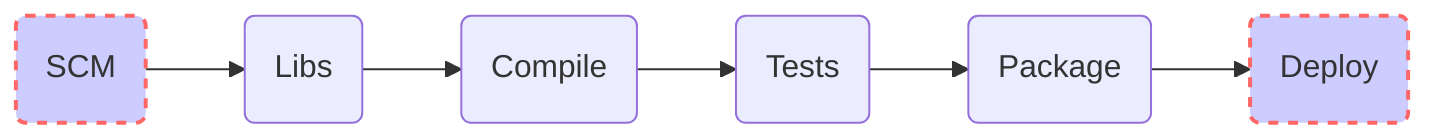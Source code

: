 graph LR
A(SCM) --> B(Libs)
B --> C(Compile)
C --> D(Tests)
D --> E(Package)
E --> F(Deploy)
style A fill:#ccf,stroke:#f66,stroke-width:2px,stroke-dasharray: 5, 5
style F fill:#ccf,stroke:#f66,stroke-width:2px,stroke-dasharray: 5, 5